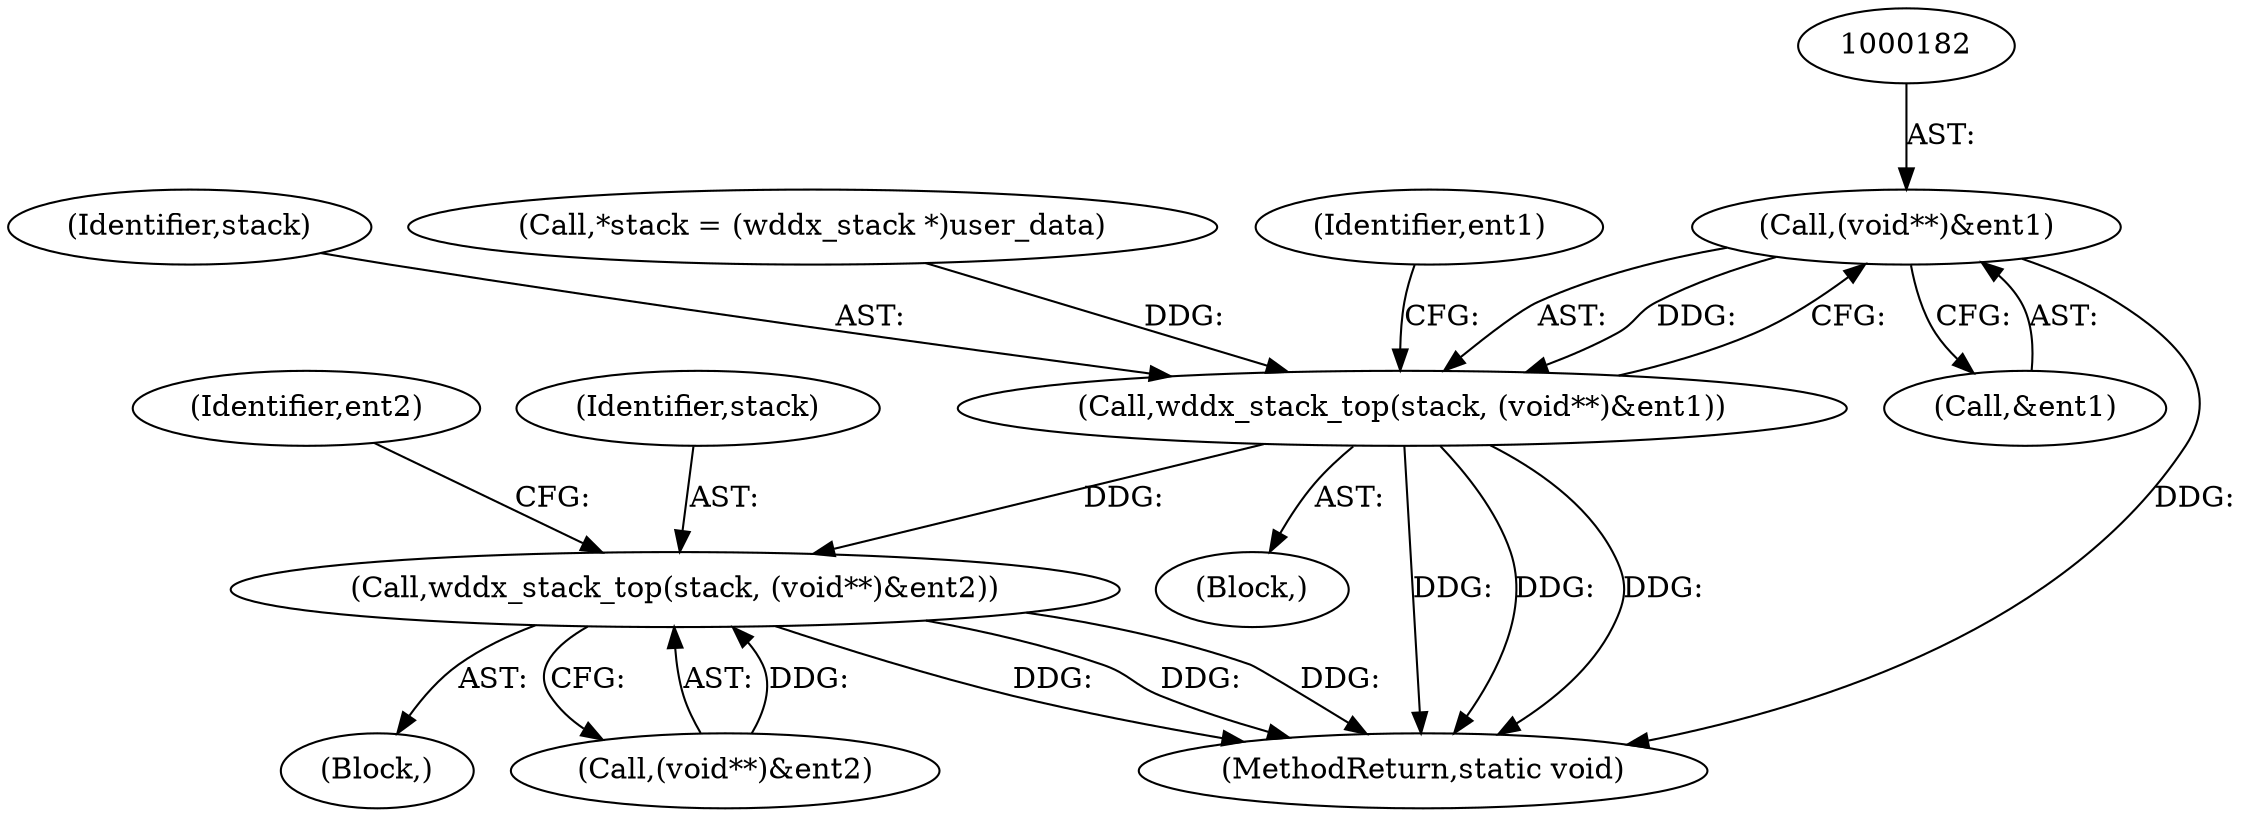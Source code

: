 digraph "0_php-src_6045de69c7dedcba3eadf7c4bba424b19c81d00d_0@pointer" {
"1000181" [label="(Call,(void**)&ent1)"];
"1000179" [label="(Call,wddx_stack_top(stack, (void**)&ent1))"];
"1000302" [label="(Call,wddx_stack_top(stack, (void**)&ent2))"];
"1000183" [label="(Call,&ent1)"];
"1000304" [label="(Call,(void**)&ent2)"];
"1000297" [label="(Block,)"];
"1000311" [label="(Identifier,ent2)"];
"1000180" [label="(Identifier,stack)"];
"1000115" [label="(Call,*stack = (wddx_stack *)user_data)"];
"1000302" [label="(Call,wddx_stack_top(stack, (void**)&ent2))"];
"1000179" [label="(Call,wddx_stack_top(stack, (void**)&ent1))"];
"1000181" [label="(Call,(void**)&ent1)"];
"1000178" [label="(Block,)"];
"1000603" [label="(MethodReturn,static void)"];
"1000188" [label="(Identifier,ent1)"];
"1000303" [label="(Identifier,stack)"];
"1000181" -> "1000179"  [label="AST: "];
"1000181" -> "1000183"  [label="CFG: "];
"1000182" -> "1000181"  [label="AST: "];
"1000183" -> "1000181"  [label="AST: "];
"1000179" -> "1000181"  [label="CFG: "];
"1000181" -> "1000603"  [label="DDG: "];
"1000181" -> "1000179"  [label="DDG: "];
"1000179" -> "1000178"  [label="AST: "];
"1000180" -> "1000179"  [label="AST: "];
"1000188" -> "1000179"  [label="CFG: "];
"1000179" -> "1000603"  [label="DDG: "];
"1000179" -> "1000603"  [label="DDG: "];
"1000179" -> "1000603"  [label="DDG: "];
"1000115" -> "1000179"  [label="DDG: "];
"1000179" -> "1000302"  [label="DDG: "];
"1000302" -> "1000297"  [label="AST: "];
"1000302" -> "1000304"  [label="CFG: "];
"1000303" -> "1000302"  [label="AST: "];
"1000304" -> "1000302"  [label="AST: "];
"1000311" -> "1000302"  [label="CFG: "];
"1000302" -> "1000603"  [label="DDG: "];
"1000302" -> "1000603"  [label="DDG: "];
"1000302" -> "1000603"  [label="DDG: "];
"1000304" -> "1000302"  [label="DDG: "];
}
